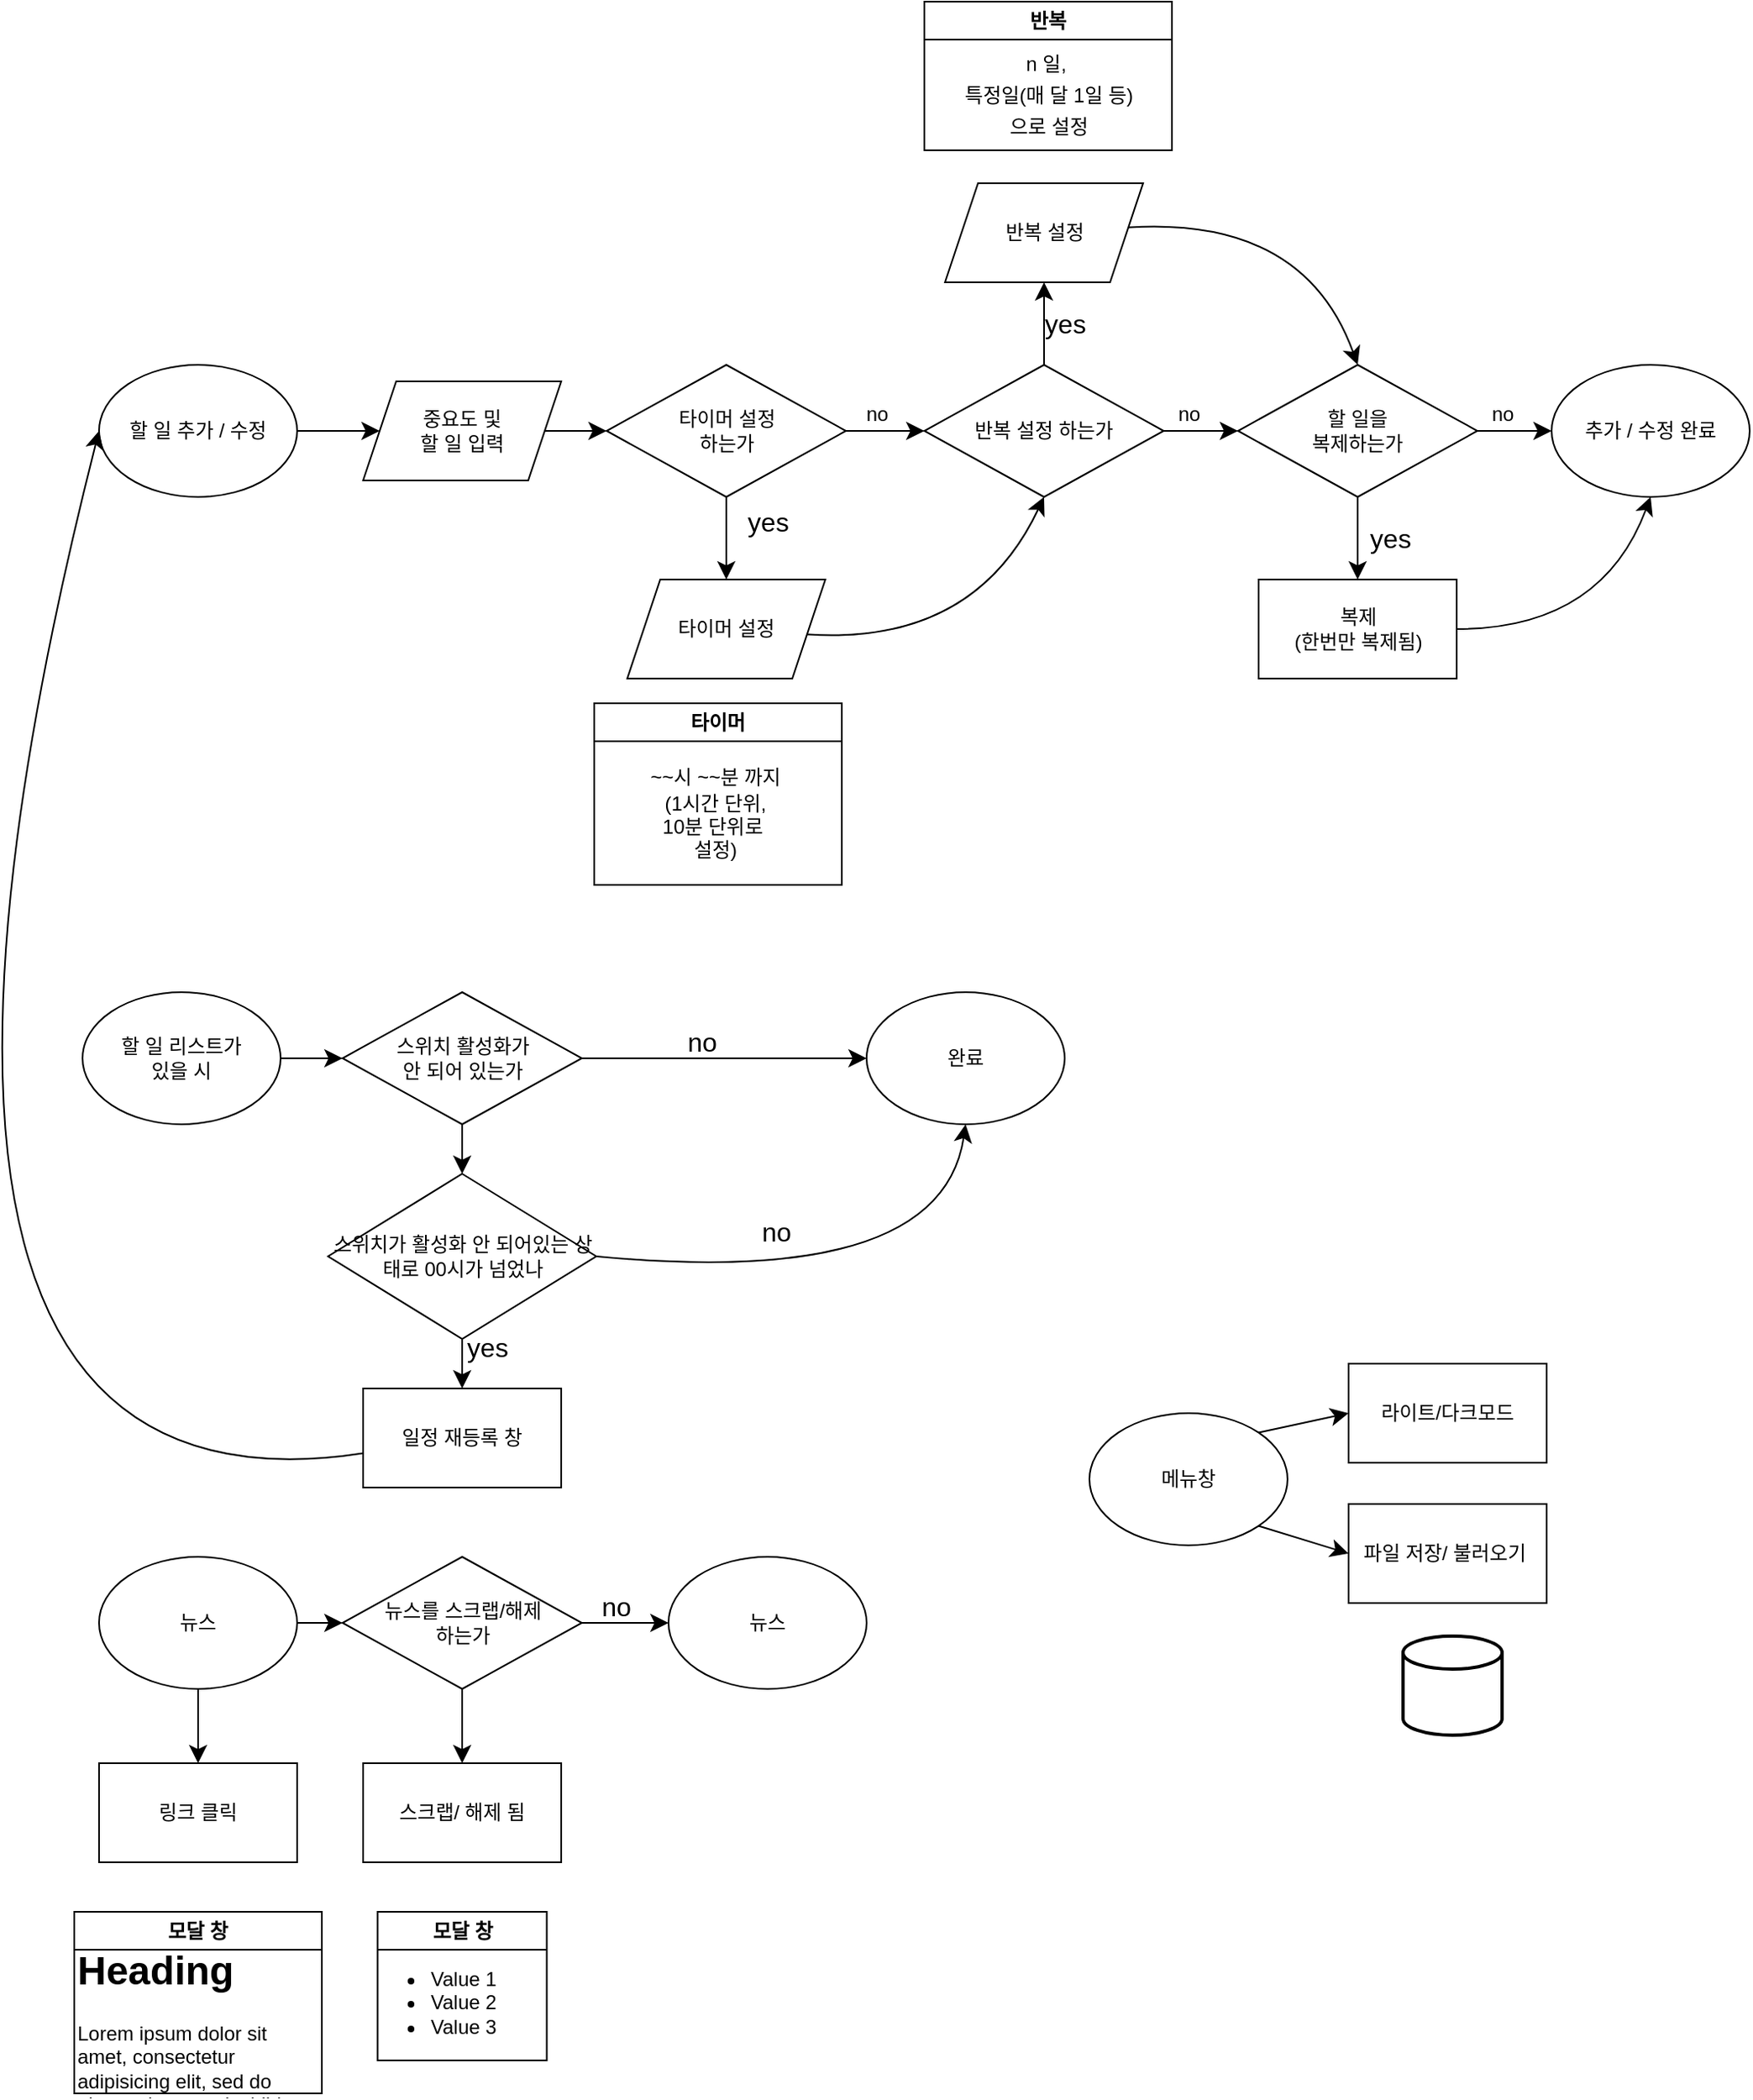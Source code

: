<mxfile version="24.6.1" type="device">
  <diagram id="C5RBs43oDa-KdzZeNtuy" name="Page-1">
    <mxGraphModel dx="1221" dy="2042" grid="1" gridSize="10" guides="1" tooltips="1" connect="1" arrows="1" fold="1" page="1" pageScale="1" pageWidth="827" pageHeight="1169" math="0" shadow="0">
      <root>
        <mxCell id="WIyWlLk6GJQsqaUBKTNV-0" />
        <mxCell id="WIyWlLk6GJQsqaUBKTNV-1" parent="WIyWlLk6GJQsqaUBKTNV-0" />
        <mxCell id="iT_mqHvCQiSKf-r0nwiE-2" style="edgeStyle=none;curved=1;rounded=0;orthogonalLoop=1;jettySize=auto;html=1;fontSize=12;startSize=8;endSize=8;entryX=0;entryY=0.5;entryDx=0;entryDy=0;" parent="WIyWlLk6GJQsqaUBKTNV-1" source="iT_mqHvCQiSKf-r0nwiE-0" target="iT_mqHvCQiSKf-r0nwiE-6" edge="1">
          <mxGeometry relative="1" as="geometry">
            <mxPoint x="450" y="230" as="targetPoint" />
          </mxGeometry>
        </mxCell>
        <mxCell id="iT_mqHvCQiSKf-r0nwiE-0" value="할 일 추가 / 수정" style="ellipse;whiteSpace=wrap;html=1;" parent="WIyWlLk6GJQsqaUBKTNV-1" vertex="1">
          <mxGeometry x="70" y="190" width="120" height="80" as="geometry" />
        </mxCell>
        <mxCell id="iT_mqHvCQiSKf-r0nwiE-12" style="edgeStyle=none;curved=1;rounded=0;orthogonalLoop=1;jettySize=auto;html=1;exitX=1;exitY=0.5;exitDx=0;exitDy=0;entryX=0;entryY=0.5;entryDx=0;entryDy=0;fontSize=12;startSize=8;endSize=8;" parent="WIyWlLk6GJQsqaUBKTNV-1" source="iT_mqHvCQiSKf-r0nwiE-3" target="iT_mqHvCQiSKf-r0nwiE-7" edge="1">
          <mxGeometry relative="1" as="geometry" />
        </mxCell>
        <mxCell id="iT_mqHvCQiSKf-r0nwiE-14" value="no" style="edgeLabel;html=1;align=center;verticalAlign=middle;resizable=0;points=[];fontSize=12;" parent="iT_mqHvCQiSKf-r0nwiE-12" vertex="1" connectable="0">
          <mxGeometry x="0.093" y="-5" relative="1" as="geometry">
            <mxPoint x="-8" y="-15" as="offset" />
          </mxGeometry>
        </mxCell>
        <mxCell id="iT_mqHvCQiSKf-r0nwiE-23" value="" style="edgeStyle=none;curved=1;rounded=0;orthogonalLoop=1;jettySize=auto;html=1;fontSize=12;startSize=8;endSize=8;" parent="WIyWlLk6GJQsqaUBKTNV-1" source="iT_mqHvCQiSKf-r0nwiE-3" edge="1">
          <mxGeometry relative="1" as="geometry">
            <mxPoint x="450" y="320" as="targetPoint" />
          </mxGeometry>
        </mxCell>
        <mxCell id="iT_mqHvCQiSKf-r0nwiE-3" value="타이머 설정&lt;div&gt;하는가&lt;/div&gt;" style="rhombus;whiteSpace=wrap;html=1;" parent="WIyWlLk6GJQsqaUBKTNV-1" vertex="1">
          <mxGeometry x="377.5" y="190" width="145" height="80" as="geometry" />
        </mxCell>
        <mxCell id="iT_mqHvCQiSKf-r0nwiE-8" style="edgeStyle=none;curved=1;rounded=0;orthogonalLoop=1;jettySize=auto;html=1;exitX=1;exitY=0.5;exitDx=0;exitDy=0;entryX=0;entryY=0.5;entryDx=0;entryDy=0;fontSize=12;startSize=8;endSize=8;" parent="WIyWlLk6GJQsqaUBKTNV-1" source="iT_mqHvCQiSKf-r0nwiE-6" target="iT_mqHvCQiSKf-r0nwiE-3" edge="1">
          <mxGeometry relative="1" as="geometry" />
        </mxCell>
        <mxCell id="iT_mqHvCQiSKf-r0nwiE-6" value="중요도 및&lt;div&gt;할 일 입력&lt;/div&gt;" style="shape=parallelogram;perimeter=parallelogramPerimeter;whiteSpace=wrap;html=1;fixedSize=1;" parent="WIyWlLk6GJQsqaUBKTNV-1" vertex="1">
          <mxGeometry x="230" y="200" width="120" height="60" as="geometry" />
        </mxCell>
        <mxCell id="iT_mqHvCQiSKf-r0nwiE-16" style="edgeStyle=none;curved=1;rounded=0;orthogonalLoop=1;jettySize=auto;html=1;entryX=0;entryY=0.5;entryDx=0;entryDy=0;fontSize=12;startSize=8;endSize=8;" parent="WIyWlLk6GJQsqaUBKTNV-1" source="iT_mqHvCQiSKf-r0nwiE-7" target="iT_mqHvCQiSKf-r0nwiE-15" edge="1">
          <mxGeometry relative="1" as="geometry" />
        </mxCell>
        <mxCell id="iT_mqHvCQiSKf-r0nwiE-30" style="edgeStyle=none;curved=1;rounded=0;orthogonalLoop=1;jettySize=auto;html=1;exitX=0.5;exitY=0;exitDx=0;exitDy=0;fontSize=12;startSize=8;endSize=8;" parent="WIyWlLk6GJQsqaUBKTNV-1" source="iT_mqHvCQiSKf-r0nwiE-7" target="iT_mqHvCQiSKf-r0nwiE-29" edge="1">
          <mxGeometry relative="1" as="geometry" />
        </mxCell>
        <mxCell id="iT_mqHvCQiSKf-r0nwiE-7" value="반복 설정 하는가" style="rhombus;whiteSpace=wrap;html=1;" parent="WIyWlLk6GJQsqaUBKTNV-1" vertex="1">
          <mxGeometry x="570" y="190" width="145" height="80" as="geometry" />
        </mxCell>
        <mxCell id="iT_mqHvCQiSKf-r0nwiE-25" style="edgeStyle=none;curved=1;rounded=0;orthogonalLoop=1;jettySize=auto;html=1;exitX=1;exitY=0.5;exitDx=0;exitDy=0;entryX=0;entryY=0.5;entryDx=0;entryDy=0;fontSize=12;startSize=8;endSize=8;" parent="WIyWlLk6GJQsqaUBKTNV-1" source="iT_mqHvCQiSKf-r0nwiE-15" target="iT_mqHvCQiSKf-r0nwiE-21" edge="1">
          <mxGeometry relative="1" as="geometry" />
        </mxCell>
        <mxCell id="iT_mqHvCQiSKf-r0nwiE-48" style="edgeStyle=none;curved=1;rounded=0;orthogonalLoop=1;jettySize=auto;html=1;entryX=0.5;entryY=0;entryDx=0;entryDy=0;fontSize=12;startSize=8;endSize=8;" parent="WIyWlLk6GJQsqaUBKTNV-1" source="iT_mqHvCQiSKf-r0nwiE-15" target="iT_mqHvCQiSKf-r0nwiE-47" edge="1">
          <mxGeometry relative="1" as="geometry" />
        </mxCell>
        <mxCell id="iT_mqHvCQiSKf-r0nwiE-15" value="할 일을&lt;div&gt;복제하는가&lt;/div&gt;" style="rhombus;whiteSpace=wrap;html=1;" parent="WIyWlLk6GJQsqaUBKTNV-1" vertex="1">
          <mxGeometry x="760" y="190" width="145" height="80" as="geometry" />
        </mxCell>
        <mxCell id="iT_mqHvCQiSKf-r0nwiE-21" value="추가 / 수정 완료" style="ellipse;whiteSpace=wrap;html=1;" parent="WIyWlLk6GJQsqaUBKTNV-1" vertex="1">
          <mxGeometry x="950" y="190" width="120" height="80" as="geometry" />
        </mxCell>
        <mxCell id="iT_mqHvCQiSKf-r0nwiE-24" value="no" style="edgeLabel;html=1;align=center;verticalAlign=middle;resizable=0;points=[];fontSize=12;" parent="WIyWlLk6GJQsqaUBKTNV-1" vertex="1" connectable="0">
          <mxGeometry x="730" y="220" as="geometry" />
        </mxCell>
        <mxCell id="iT_mqHvCQiSKf-r0nwiE-26" value="no" style="edgeLabel;html=1;align=center;verticalAlign=middle;resizable=0;points=[];fontSize=12;" parent="WIyWlLk6GJQsqaUBKTNV-1" vertex="1" connectable="0">
          <mxGeometry x="920" y="220" as="geometry" />
        </mxCell>
        <mxCell id="iT_mqHvCQiSKf-r0nwiE-28" style="edgeStyle=none;curved=1;rounded=0;orthogonalLoop=1;jettySize=auto;html=1;fontSize=12;startSize=8;endSize=8;entryX=0.5;entryY=1;entryDx=0;entryDy=0;" parent="WIyWlLk6GJQsqaUBKTNV-1" source="iT_mqHvCQiSKf-r0nwiE-27" target="iT_mqHvCQiSKf-r0nwiE-7" edge="1">
          <mxGeometry relative="1" as="geometry">
            <mxPoint x="640" y="350" as="targetPoint" />
            <Array as="points">
              <mxPoint x="600" y="360" />
            </Array>
          </mxGeometry>
        </mxCell>
        <mxCell id="iT_mqHvCQiSKf-r0nwiE-27" value="타이머 설정" style="shape=parallelogram;perimeter=parallelogramPerimeter;whiteSpace=wrap;html=1;fixedSize=1;" parent="WIyWlLk6GJQsqaUBKTNV-1" vertex="1">
          <mxGeometry x="390" y="320" width="120" height="60" as="geometry" />
        </mxCell>
        <mxCell id="iT_mqHvCQiSKf-r0nwiE-33" style="edgeStyle=none;curved=1;rounded=0;orthogonalLoop=1;jettySize=auto;html=1;entryX=0.5;entryY=0;entryDx=0;entryDy=0;fontSize=12;startSize=8;endSize=8;" parent="WIyWlLk6GJQsqaUBKTNV-1" source="iT_mqHvCQiSKf-r0nwiE-29" target="iT_mqHvCQiSKf-r0nwiE-15" edge="1">
          <mxGeometry relative="1" as="geometry">
            <Array as="points">
              <mxPoint x="800" y="100" />
            </Array>
          </mxGeometry>
        </mxCell>
        <mxCell id="iT_mqHvCQiSKf-r0nwiE-29" value="반복 설정" style="shape=parallelogram;perimeter=parallelogramPerimeter;whiteSpace=wrap;html=1;fixedSize=1;" parent="WIyWlLk6GJQsqaUBKTNV-1" vertex="1">
          <mxGeometry x="582.5" y="80" width="120" height="60" as="geometry" />
        </mxCell>
        <mxCell id="iT_mqHvCQiSKf-r0nwiE-31" value="yes" style="text;html=1;align=center;verticalAlign=middle;resizable=0;points=[];autosize=1;strokeColor=none;fillColor=none;fontSize=16;" parent="WIyWlLk6GJQsqaUBKTNV-1" vertex="1">
          <mxGeometry x="450" y="270" width="50" height="30" as="geometry" />
        </mxCell>
        <mxCell id="iT_mqHvCQiSKf-r0nwiE-32" value="yes" style="text;html=1;align=center;verticalAlign=middle;resizable=0;points=[];autosize=1;strokeColor=none;fillColor=none;fontSize=16;" parent="WIyWlLk6GJQsqaUBKTNV-1" vertex="1">
          <mxGeometry x="630" y="150" width="50" height="30" as="geometry" />
        </mxCell>
        <mxCell id="iT_mqHvCQiSKf-r0nwiE-37" value="yes" style="text;html=1;align=center;verticalAlign=middle;resizable=0;points=[];autosize=1;strokeColor=none;fillColor=none;fontSize=16;" parent="WIyWlLk6GJQsqaUBKTNV-1" vertex="1">
          <mxGeometry x="827" y="280" width="50" height="30" as="geometry" />
        </mxCell>
        <mxCell id="iT_mqHvCQiSKf-r0nwiE-57" style="edgeStyle=none;curved=1;rounded=0;orthogonalLoop=1;jettySize=auto;html=1;entryX=0.5;entryY=0;entryDx=0;entryDy=0;fontSize=12;startSize=8;endSize=8;" parent="WIyWlLk6GJQsqaUBKTNV-1" source="iT_mqHvCQiSKf-r0nwiE-40" target="iT_mqHvCQiSKf-r0nwiE-43" edge="1">
          <mxGeometry relative="1" as="geometry" />
        </mxCell>
        <mxCell id="iT_mqHvCQiSKf-r0nwiE-61" style="edgeStyle=none;curved=1;rounded=0;orthogonalLoop=1;jettySize=auto;html=1;entryX=0;entryY=0.5;entryDx=0;entryDy=0;fontSize=12;startSize=8;endSize=8;" parent="WIyWlLk6GJQsqaUBKTNV-1" source="iT_mqHvCQiSKf-r0nwiE-40" target="iT_mqHvCQiSKf-r0nwiE-53" edge="1">
          <mxGeometry relative="1" as="geometry" />
        </mxCell>
        <mxCell id="iT_mqHvCQiSKf-r0nwiE-40" value="뉴스" style="ellipse;whiteSpace=wrap;html=1;" parent="WIyWlLk6GJQsqaUBKTNV-1" vertex="1">
          <mxGeometry x="70" y="912" width="120" height="80" as="geometry" />
        </mxCell>
        <mxCell id="iT_mqHvCQiSKf-r0nwiE-43" value="링크 클릭" style="rounded=0;whiteSpace=wrap;html=1;" parent="WIyWlLk6GJQsqaUBKTNV-1" vertex="1">
          <mxGeometry x="70" y="1037" width="120" height="60" as="geometry" />
        </mxCell>
        <mxCell id="iT_mqHvCQiSKf-r0nwiE-45" value="타이머" style="swimlane;whiteSpace=wrap;html=1;" parent="WIyWlLk6GJQsqaUBKTNV-1" vertex="1">
          <mxGeometry x="370" y="395" width="150" height="110" as="geometry">
            <mxRectangle x="370" y="510" width="140" height="30" as="alternateBounds" />
          </mxGeometry>
        </mxCell>
        <mxCell id="iT_mqHvCQiSKf-r0nwiE-46" value="&lt;font style=&quot;font-size: 12px;&quot;&gt;~~시 ~~분 까지&lt;/font&gt;&lt;div style=&quot;font-size: 12px;&quot;&gt;&lt;font style=&quot;font-size: 12px;&quot;&gt;(1시간 단위,&lt;/font&gt;&lt;/div&gt;&lt;div style=&quot;font-size: 12px;&quot;&gt;&lt;font style=&quot;font-size: 12px;&quot;&gt;10분 단위로&amp;nbsp;&lt;/font&gt;&lt;/div&gt;&lt;div style=&quot;font-size: 12px;&quot;&gt;&lt;font style=&quot;font-size: 12px;&quot;&gt;설정)&lt;/font&gt;&lt;/div&gt;" style="text;html=1;align=center;verticalAlign=middle;resizable=0;points=[];autosize=1;strokeColor=none;fillColor=none;fontSize=16;" parent="iT_mqHvCQiSKf-r0nwiE-45" vertex="1">
          <mxGeometry x="17.5" y="25" width="110" height="80" as="geometry" />
        </mxCell>
        <mxCell id="iT_mqHvCQiSKf-r0nwiE-49" style="edgeStyle=none;curved=1;rounded=0;orthogonalLoop=1;jettySize=auto;html=1;entryX=0.5;entryY=1;entryDx=0;entryDy=0;fontSize=12;startSize=8;endSize=8;" parent="WIyWlLk6GJQsqaUBKTNV-1" source="iT_mqHvCQiSKf-r0nwiE-47" target="iT_mqHvCQiSKf-r0nwiE-21" edge="1">
          <mxGeometry relative="1" as="geometry">
            <Array as="points">
              <mxPoint x="980" y="350" />
            </Array>
          </mxGeometry>
        </mxCell>
        <mxCell id="iT_mqHvCQiSKf-r0nwiE-47" value="복제&lt;div&gt;(한번만 복제됨)&lt;/div&gt;" style="rounded=0;whiteSpace=wrap;html=1;" parent="WIyWlLk6GJQsqaUBKTNV-1" vertex="1">
          <mxGeometry x="772.5" y="320" width="120" height="60" as="geometry" />
        </mxCell>
        <mxCell id="iT_mqHvCQiSKf-r0nwiE-51" value="반복" style="swimlane;whiteSpace=wrap;html=1;" parent="WIyWlLk6GJQsqaUBKTNV-1" vertex="1">
          <mxGeometry x="570" y="-30" width="150" height="90" as="geometry">
            <mxRectangle x="370" y="510" width="140" height="30" as="alternateBounds" />
          </mxGeometry>
        </mxCell>
        <mxCell id="iT_mqHvCQiSKf-r0nwiE-52" value="&lt;span style=&quot;font-size: 12px;&quot;&gt;n 일,&amp;nbsp;&lt;/span&gt;&lt;div&gt;&lt;span style=&quot;font-size: 12px;&quot;&gt;특정일(매 달 1일 등)&lt;/span&gt;&lt;/div&gt;&lt;div&gt;&lt;span style=&quot;font-size: 12px;&quot;&gt;으로 설정&lt;/span&gt;&lt;/div&gt;" style="text;html=1;align=center;verticalAlign=middle;resizable=0;points=[];autosize=1;strokeColor=none;fillColor=none;fontSize=16;" parent="iT_mqHvCQiSKf-r0nwiE-51" vertex="1">
          <mxGeometry x="10" y="20" width="130" height="70" as="geometry" />
        </mxCell>
        <mxCell id="iT_mqHvCQiSKf-r0nwiE-62" style="edgeStyle=none;curved=1;rounded=0;orthogonalLoop=1;jettySize=auto;html=1;entryX=0;entryY=0.5;entryDx=0;entryDy=0;fontSize=12;startSize=8;endSize=8;" parent="WIyWlLk6GJQsqaUBKTNV-1" source="iT_mqHvCQiSKf-r0nwiE-53" target="iT_mqHvCQiSKf-r0nwiE-55" edge="1">
          <mxGeometry relative="1" as="geometry" />
        </mxCell>
        <mxCell id="iT_mqHvCQiSKf-r0nwiE-65" value="" style="edgeStyle=none;curved=1;rounded=0;orthogonalLoop=1;jettySize=auto;html=1;fontSize=12;startSize=8;endSize=8;" parent="WIyWlLk6GJQsqaUBKTNV-1" source="iT_mqHvCQiSKf-r0nwiE-53" target="iT_mqHvCQiSKf-r0nwiE-64" edge="1">
          <mxGeometry relative="1" as="geometry" />
        </mxCell>
        <mxCell id="iT_mqHvCQiSKf-r0nwiE-53" value="뉴스를 스크랩/해제&lt;div&gt;하는가&lt;/div&gt;" style="rhombus;whiteSpace=wrap;html=1;" parent="WIyWlLk6GJQsqaUBKTNV-1" vertex="1">
          <mxGeometry x="217.5" y="912" width="145" height="80" as="geometry" />
        </mxCell>
        <mxCell id="iT_mqHvCQiSKf-r0nwiE-55" value="뉴스" style="ellipse;whiteSpace=wrap;html=1;" parent="WIyWlLk6GJQsqaUBKTNV-1" vertex="1">
          <mxGeometry x="415" y="912" width="120" height="80" as="geometry" />
        </mxCell>
        <mxCell id="iT_mqHvCQiSKf-r0nwiE-58" value="모달 창" style="swimlane;whiteSpace=wrap;html=1;" parent="WIyWlLk6GJQsqaUBKTNV-1" vertex="1">
          <mxGeometry x="55" y="1127" width="150" height="110" as="geometry">
            <mxRectangle x="370" y="510" width="140" height="30" as="alternateBounds" />
          </mxGeometry>
        </mxCell>
        <mxCell id="iT_mqHvCQiSKf-r0nwiE-60" value="&lt;h1 style=&quot;margin-top: 0px;&quot;&gt;Heading&lt;/h1&gt;&lt;p&gt;Lorem ipsum dolor sit amet, consectetur adipisicing elit, sed do eiusmod tempor incididunt ut labore et dolore magna aliqua.&lt;/p&gt;" style="text;html=1;whiteSpace=wrap;overflow=hidden;rounded=0;" parent="iT_mqHvCQiSKf-r0nwiE-58" vertex="1">
          <mxGeometry y="15" width="150" height="95" as="geometry" />
        </mxCell>
        <mxCell id="iT_mqHvCQiSKf-r0nwiE-63" value="no" style="text;html=1;align=center;verticalAlign=middle;resizable=0;points=[];autosize=1;strokeColor=none;fillColor=none;fontSize=16;" parent="WIyWlLk6GJQsqaUBKTNV-1" vertex="1">
          <mxGeometry x="362.5" y="927" width="40" height="30" as="geometry" />
        </mxCell>
        <mxCell id="iT_mqHvCQiSKf-r0nwiE-64" value="스크랩/ 해제 됨" style="whiteSpace=wrap;html=1;" parent="WIyWlLk6GJQsqaUBKTNV-1" vertex="1">
          <mxGeometry x="230" y="1037" width="120" height="60" as="geometry" />
        </mxCell>
        <mxCell id="iT_mqHvCQiSKf-r0nwiE-66" value="모달 창" style="swimlane;whiteSpace=wrap;html=1;" parent="WIyWlLk6GJQsqaUBKTNV-1" vertex="1">
          <mxGeometry x="238.75" y="1127" width="102.5" height="90" as="geometry">
            <mxRectangle x="370" y="510" width="140" height="30" as="alternateBounds" />
          </mxGeometry>
        </mxCell>
        <mxCell id="iT_mqHvCQiSKf-r0nwiE-70" value="&lt;ul&gt;&lt;li&gt;Value 1&lt;/li&gt;&lt;li&gt;Value 2&lt;/li&gt;&lt;li&gt;Value 3&lt;/li&gt;&lt;/ul&gt;" style="text;strokeColor=none;fillColor=none;html=1;whiteSpace=wrap;verticalAlign=middle;overflow=hidden;" parent="iT_mqHvCQiSKf-r0nwiE-66" vertex="1">
          <mxGeometry x="-10" y="15" width="97.5" height="80" as="geometry" />
        </mxCell>
        <mxCell id="iT_mqHvCQiSKf-r0nwiE-96" style="edgeStyle=none;curved=1;rounded=0;orthogonalLoop=1;jettySize=auto;html=1;exitX=1;exitY=1;exitDx=0;exitDy=0;entryX=0;entryY=0.5;entryDx=0;entryDy=0;fontSize=12;startSize=8;endSize=8;" parent="WIyWlLk6GJQsqaUBKTNV-1" source="iT_mqHvCQiSKf-r0nwiE-72" target="iT_mqHvCQiSKf-r0nwiE-74" edge="1">
          <mxGeometry relative="1" as="geometry" />
        </mxCell>
        <mxCell id="iT_mqHvCQiSKf-r0nwiE-97" style="edgeStyle=none;curved=1;rounded=0;orthogonalLoop=1;jettySize=auto;html=1;exitX=1;exitY=0;exitDx=0;exitDy=0;entryX=0;entryY=0.5;entryDx=0;entryDy=0;fontSize=12;startSize=8;endSize=8;" parent="WIyWlLk6GJQsqaUBKTNV-1" source="iT_mqHvCQiSKf-r0nwiE-72" target="iT_mqHvCQiSKf-r0nwiE-73" edge="1">
          <mxGeometry relative="1" as="geometry" />
        </mxCell>
        <mxCell id="iT_mqHvCQiSKf-r0nwiE-72" value="메뉴창" style="ellipse;whiteSpace=wrap;html=1;" parent="WIyWlLk6GJQsqaUBKTNV-1" vertex="1">
          <mxGeometry x="670" y="825" width="120" height="80" as="geometry" />
        </mxCell>
        <mxCell id="iT_mqHvCQiSKf-r0nwiE-73" value="라이트/다크모드" style="rounded=0;whiteSpace=wrap;html=1;" parent="WIyWlLk6GJQsqaUBKTNV-1" vertex="1">
          <mxGeometry x="827" y="795" width="120" height="60" as="geometry" />
        </mxCell>
        <mxCell id="iT_mqHvCQiSKf-r0nwiE-74" value="파일 저장/ 불러오기&amp;nbsp;" style="whiteSpace=wrap;html=1;" parent="WIyWlLk6GJQsqaUBKTNV-1" vertex="1">
          <mxGeometry x="827" y="880" width="120" height="60" as="geometry" />
        </mxCell>
        <mxCell id="iT_mqHvCQiSKf-r0nwiE-79" style="edgeStyle=none;curved=1;rounded=0;orthogonalLoop=1;jettySize=auto;html=1;entryX=0;entryY=0.5;entryDx=0;entryDy=0;fontSize=12;startSize=8;endSize=8;" parent="WIyWlLk6GJQsqaUBKTNV-1" source="iT_mqHvCQiSKf-r0nwiE-75" target="iT_mqHvCQiSKf-r0nwiE-78" edge="1">
          <mxGeometry relative="1" as="geometry" />
        </mxCell>
        <mxCell id="iT_mqHvCQiSKf-r0nwiE-75" value="할 일 리스트가&lt;div&gt;&lt;span style=&quot;background-color: initial;&quot;&gt;있을 시&lt;/span&gt;&lt;br&gt;&lt;/div&gt;" style="ellipse;whiteSpace=wrap;html=1;" parent="WIyWlLk6GJQsqaUBKTNV-1" vertex="1">
          <mxGeometry x="60" y="570" width="120" height="80" as="geometry" />
        </mxCell>
        <mxCell id="iT_mqHvCQiSKf-r0nwiE-77" value="&lt;div&gt;완료&lt;/div&gt;" style="ellipse;whiteSpace=wrap;html=1;" parent="WIyWlLk6GJQsqaUBKTNV-1" vertex="1">
          <mxGeometry x="535" y="570" width="120" height="80" as="geometry" />
        </mxCell>
        <mxCell id="iT_mqHvCQiSKf-r0nwiE-81" style="edgeStyle=none;curved=1;rounded=0;orthogonalLoop=1;jettySize=auto;html=1;entryX=0;entryY=0.5;entryDx=0;entryDy=0;fontSize=12;startSize=8;endSize=8;" parent="WIyWlLk6GJQsqaUBKTNV-1" source="iT_mqHvCQiSKf-r0nwiE-78" target="iT_mqHvCQiSKf-r0nwiE-77" edge="1">
          <mxGeometry relative="1" as="geometry" />
        </mxCell>
        <mxCell id="iT_mqHvCQiSKf-r0nwiE-88" style="edgeStyle=none;curved=1;rounded=0;orthogonalLoop=1;jettySize=auto;html=1;entryX=0.5;entryY=0;entryDx=0;entryDy=0;fontSize=12;startSize=8;endSize=8;" parent="WIyWlLk6GJQsqaUBKTNV-1" source="iT_mqHvCQiSKf-r0nwiE-78" target="iT_mqHvCQiSKf-r0nwiE-86" edge="1">
          <mxGeometry relative="1" as="geometry" />
        </mxCell>
        <mxCell id="iT_mqHvCQiSKf-r0nwiE-78" value="스위치 활성화가&lt;div&gt;안 되어 있는가&lt;/div&gt;" style="rhombus;whiteSpace=wrap;html=1;" parent="WIyWlLk6GJQsqaUBKTNV-1" vertex="1">
          <mxGeometry x="217.5" y="570" width="145" height="80" as="geometry" />
        </mxCell>
        <mxCell id="iT_mqHvCQiSKf-r0nwiE-82" value="yes" style="text;html=1;align=center;verticalAlign=middle;resizable=0;points=[];autosize=1;strokeColor=none;fillColor=none;fontSize=16;" parent="WIyWlLk6GJQsqaUBKTNV-1" vertex="1">
          <mxGeometry x="280" y="770" width="50" height="30" as="geometry" />
        </mxCell>
        <mxCell id="iT_mqHvCQiSKf-r0nwiE-85" value="no" style="text;html=1;align=center;verticalAlign=middle;resizable=0;points=[];autosize=1;strokeColor=none;fillColor=none;fontSize=16;" parent="WIyWlLk6GJQsqaUBKTNV-1" vertex="1">
          <mxGeometry x="415" y="585" width="40" height="30" as="geometry" />
        </mxCell>
        <mxCell id="iT_mqHvCQiSKf-r0nwiE-90" style="edgeStyle=none;curved=1;rounded=0;orthogonalLoop=1;jettySize=auto;html=1;entryX=0.5;entryY=0;entryDx=0;entryDy=0;fontSize=12;startSize=8;endSize=8;" parent="WIyWlLk6GJQsqaUBKTNV-1" source="iT_mqHvCQiSKf-r0nwiE-86" target="iT_mqHvCQiSKf-r0nwiE-89" edge="1">
          <mxGeometry relative="1" as="geometry" />
        </mxCell>
        <mxCell id="iT_mqHvCQiSKf-r0nwiE-91" style="edgeStyle=none;curved=1;rounded=0;orthogonalLoop=1;jettySize=auto;html=1;entryX=0.5;entryY=1;entryDx=0;entryDy=0;fontSize=12;startSize=8;endSize=8;exitX=1;exitY=0.5;exitDx=0;exitDy=0;" parent="WIyWlLk6GJQsqaUBKTNV-1" source="iT_mqHvCQiSKf-r0nwiE-86" target="iT_mqHvCQiSKf-r0nwiE-77" edge="1">
          <mxGeometry relative="1" as="geometry">
            <Array as="points">
              <mxPoint x="580" y="750" />
            </Array>
          </mxGeometry>
        </mxCell>
        <mxCell id="iT_mqHvCQiSKf-r0nwiE-86" value="스위치가 활성화 안 되어있는 상태로 00시가 넘었나" style="rhombus;whiteSpace=wrap;html=1;" parent="WIyWlLk6GJQsqaUBKTNV-1" vertex="1">
          <mxGeometry x="208.75" y="680" width="162.5" height="100" as="geometry" />
        </mxCell>
        <mxCell id="iT_mqHvCQiSKf-r0nwiE-98" style="edgeStyle=none;curved=1;rounded=0;orthogonalLoop=1;jettySize=auto;html=1;entryX=0;entryY=0.5;entryDx=0;entryDy=0;fontSize=12;startSize=8;endSize=8;" parent="WIyWlLk6GJQsqaUBKTNV-1" source="iT_mqHvCQiSKf-r0nwiE-89" target="iT_mqHvCQiSKf-r0nwiE-0" edge="1">
          <mxGeometry relative="1" as="geometry">
            <Array as="points">
              <mxPoint x="-100" y="900" />
            </Array>
          </mxGeometry>
        </mxCell>
        <mxCell id="iT_mqHvCQiSKf-r0nwiE-89" value="일정 재등록 창" style="rounded=0;whiteSpace=wrap;html=1;" parent="WIyWlLk6GJQsqaUBKTNV-1" vertex="1">
          <mxGeometry x="230" y="810" width="120" height="60" as="geometry" />
        </mxCell>
        <mxCell id="iT_mqHvCQiSKf-r0nwiE-92" value="no" style="text;html=1;align=center;verticalAlign=middle;resizable=0;points=[];autosize=1;strokeColor=none;fillColor=none;fontSize=16;" parent="WIyWlLk6GJQsqaUBKTNV-1" vertex="1">
          <mxGeometry x="460" y="700" width="40" height="30" as="geometry" />
        </mxCell>
        <mxCell id="iT_mqHvCQiSKf-r0nwiE-93" value="" style="strokeWidth=2;html=1;shape=mxgraph.flowchart.database;whiteSpace=wrap;" parent="WIyWlLk6GJQsqaUBKTNV-1" vertex="1">
          <mxGeometry x="860" y="960" width="60" height="60" as="geometry" />
        </mxCell>
      </root>
    </mxGraphModel>
  </diagram>
</mxfile>

